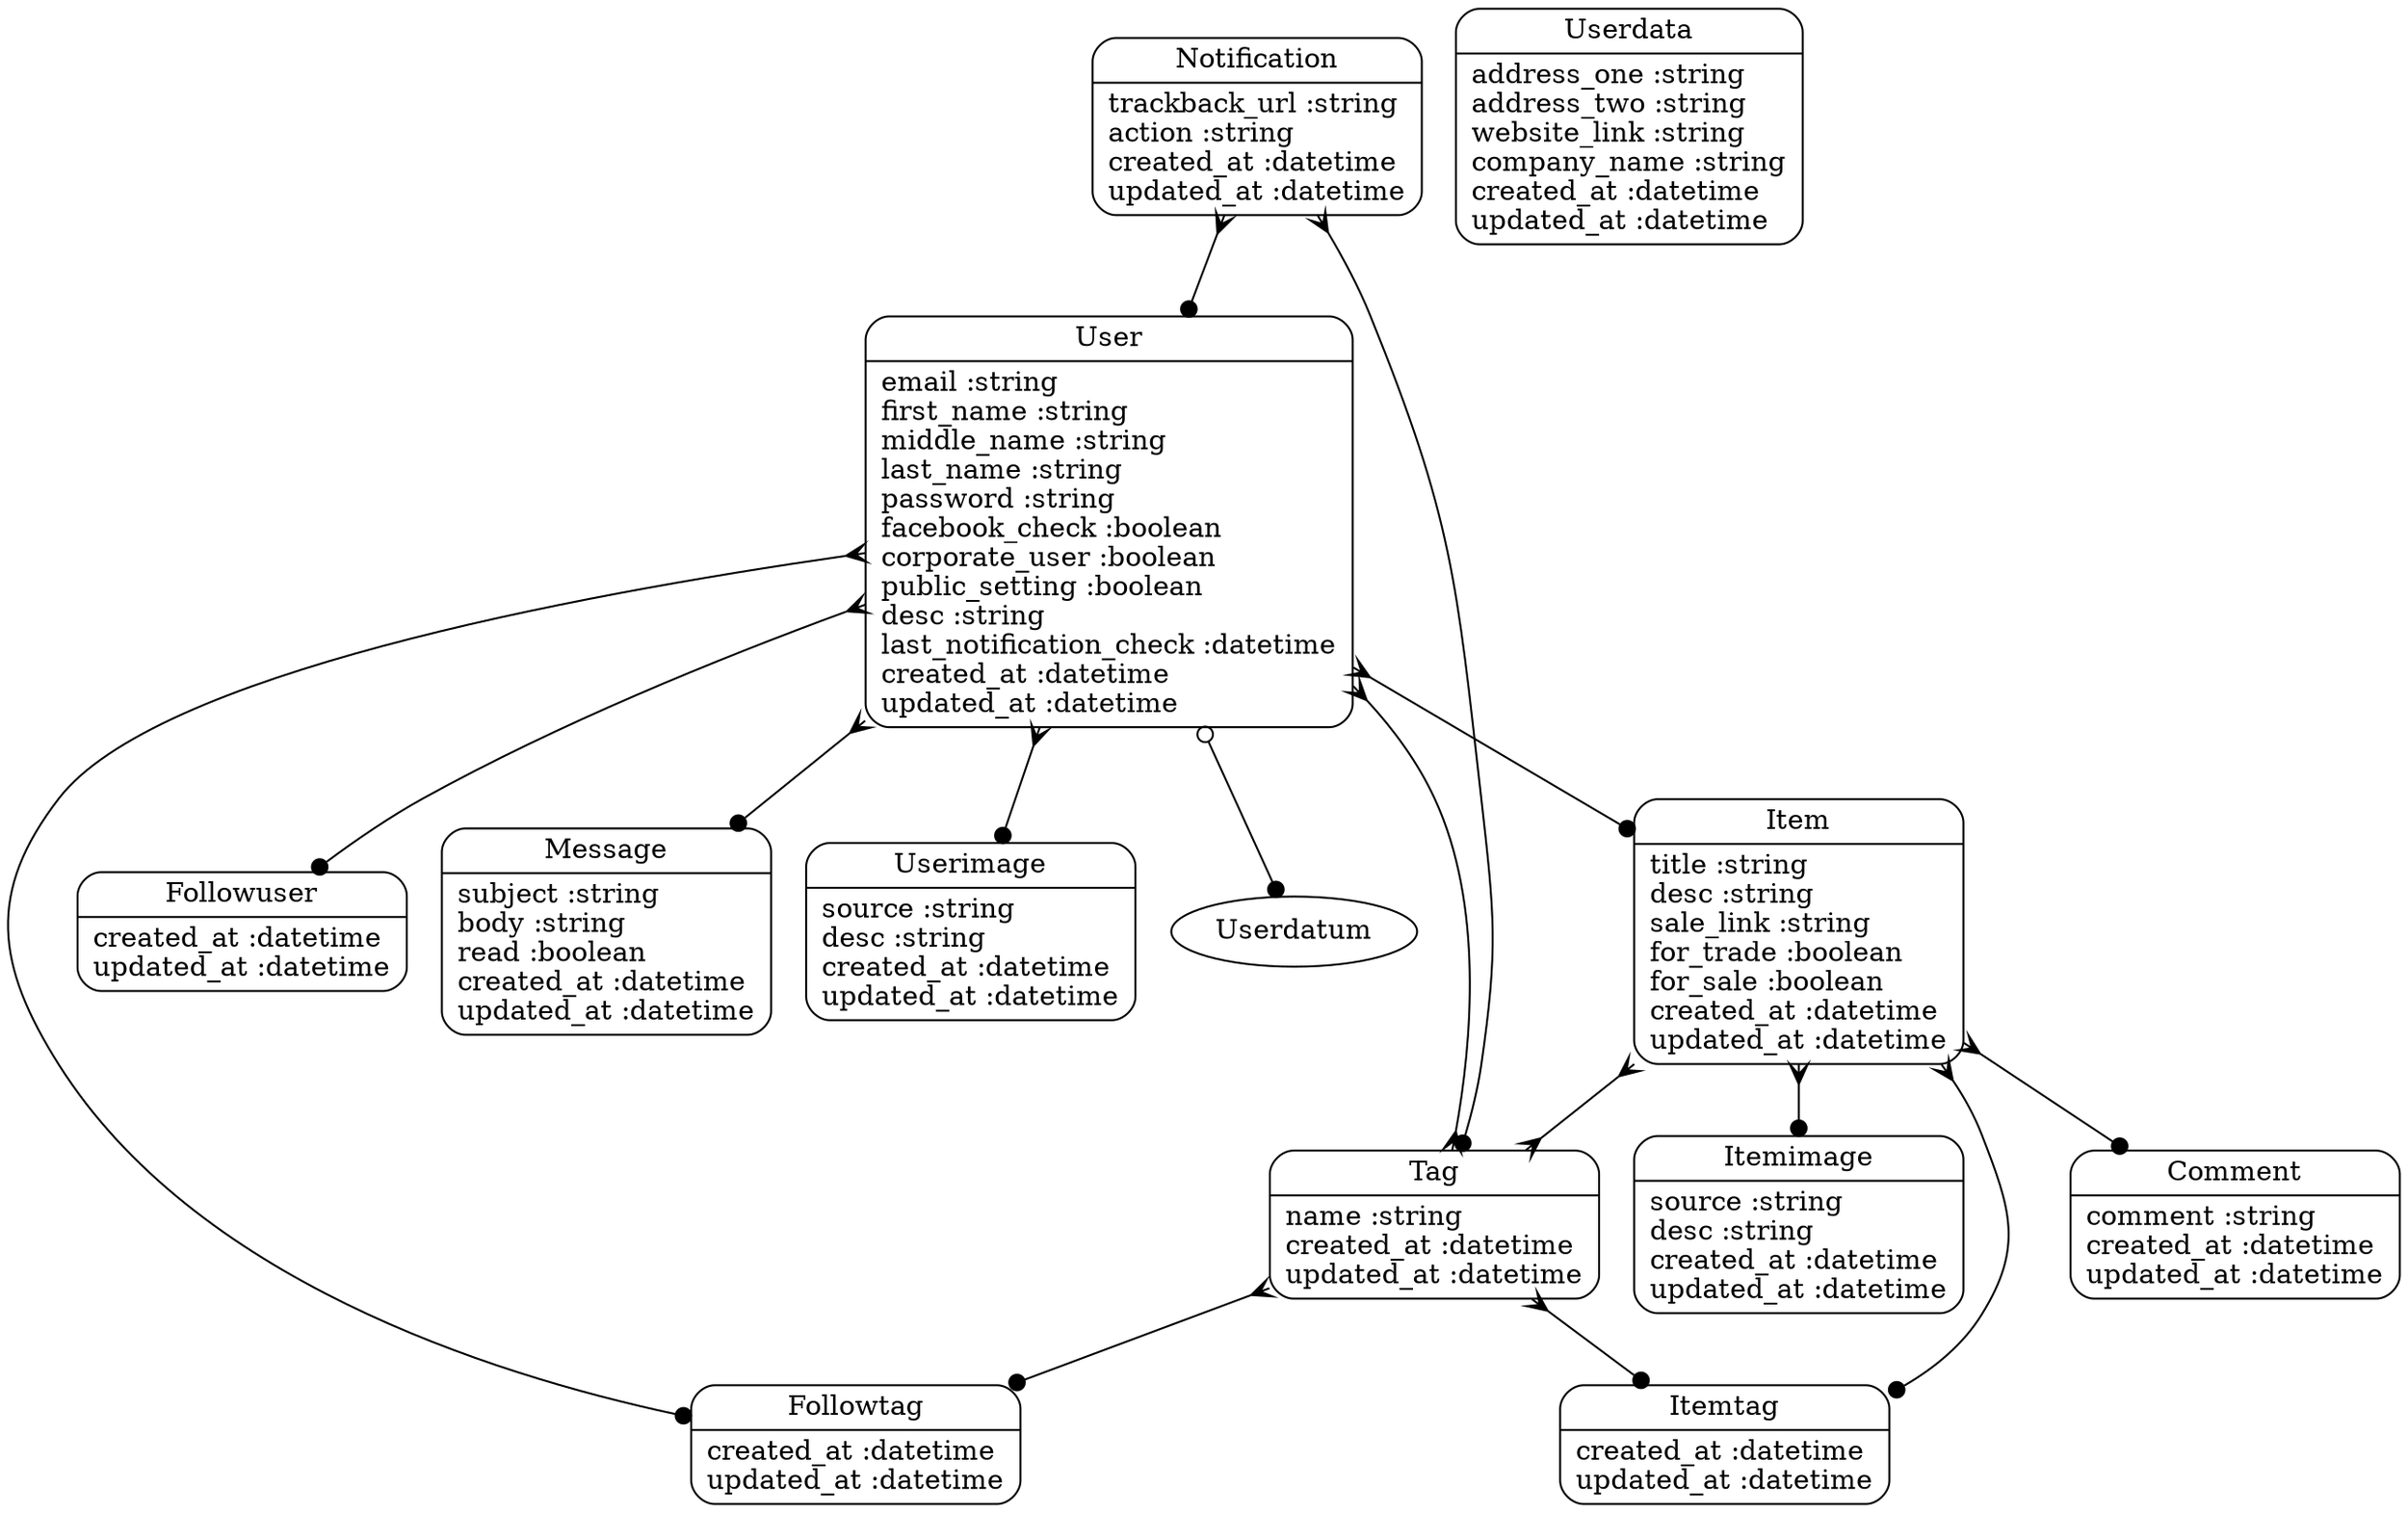 digraph models_diagram {
	graph[overlap=false, splines=true]
	"Comment" [shape=Mrecord, label="{Comment|comment :string\lcreated_at :datetime\lupdated_at :datetime\l}"]
	"Followtag" [shape=Mrecord, label="{Followtag|created_at :datetime\lupdated_at :datetime\l}"]
	"Followuser" [shape=Mrecord, label="{Followuser|created_at :datetime\lupdated_at :datetime\l}"]
	"Item" [shape=Mrecord, label="{Item|title :string\ldesc :string\lsale_link :string\lfor_trade :boolean\lfor_sale :boolean\lcreated_at :datetime\lupdated_at :datetime\l}"]
	"Itemimage" [shape=Mrecord, label="{Itemimage|source :string\ldesc :string\lcreated_at :datetime\lupdated_at :datetime\l}"]
	"Itemtag" [shape=Mrecord, label="{Itemtag|created_at :datetime\lupdated_at :datetime\l}"]
	"Message" [shape=Mrecord, label="{Message|subject :string\lbody :string\lread :boolean\lcreated_at :datetime\lupdated_at :datetime\l}"]
	"Notification" [shape=Mrecord, label="{Notification|trackback_url :string\laction :string\lcreated_at :datetime\lupdated_at :datetime\l}"]
	"Tag" [shape=Mrecord, label="{Tag|name :string\lcreated_at :datetime\lupdated_at :datetime\l}"]
	"User" [shape=Mrecord, label="{User|email :string\lfirst_name :string\lmiddle_name :string\llast_name :string\lpassword :string\lfacebook_check :boolean\lcorporate_user :boolean\lpublic_setting :boolean\ldesc :string\llast_notification_check :datetime\lcreated_at :datetime\lupdated_at :datetime\l}"]
	"Userdata" [shape=Mrecord, label="{Userdata|address_one :string\laddress_two :string\lwebsite_link :string\lcompany_name :string\lcreated_at :datetime\lupdated_at :datetime\l}"]
	"Userimage" [shape=Mrecord, label="{Userimage|source :string\ldesc :string\lcreated_at :datetime\lupdated_at :datetime\l}"]
	"Item" -> "Itemtag" [arrowtail=crow, arrowhead=dot, dir=both]
	"Item" -> "Itemimage" [arrowtail=crow, arrowhead=dot, dir=both]
	"Item" -> "Tag" [arrowtail=crow, arrowhead=crow, dir=both]
	"Item" -> "Comment" [arrowtail=crow, arrowhead=dot, dir=both]
	"Notification" -> "User" [arrowtail=crow, arrowhead=dot, dir=both]
	"Notification" -> "Tag" [arrowtail=crow, arrowhead=dot, dir=both]
	"Tag" -> "Itemtag" [arrowtail=crow, arrowhead=dot, dir=both]
	"Tag" -> "Followtag" [arrowtail=crow, arrowhead=dot, dir=both]
	"User" -> "Item" [arrowtail=crow, arrowhead=dot, dir=both]
	"User" -> "Userdatum" [arrowtail=odot, arrowhead=dot, dir=both]
	"User" -> "Followtag" [arrowtail=crow, arrowhead=dot, dir=both]
	"User" -> "Userimage" [arrowtail=crow, arrowhead=dot, dir=both]
	"User" -> "Tag" [arrowtail=crow, arrowhead=crow, dir=both]
	"User" -> "Message" [arrowtail=crow, arrowhead=dot, dir=both]
	"User" -> "Followuser" [arrowtail=crow, arrowhead=dot, dir=both]
}
